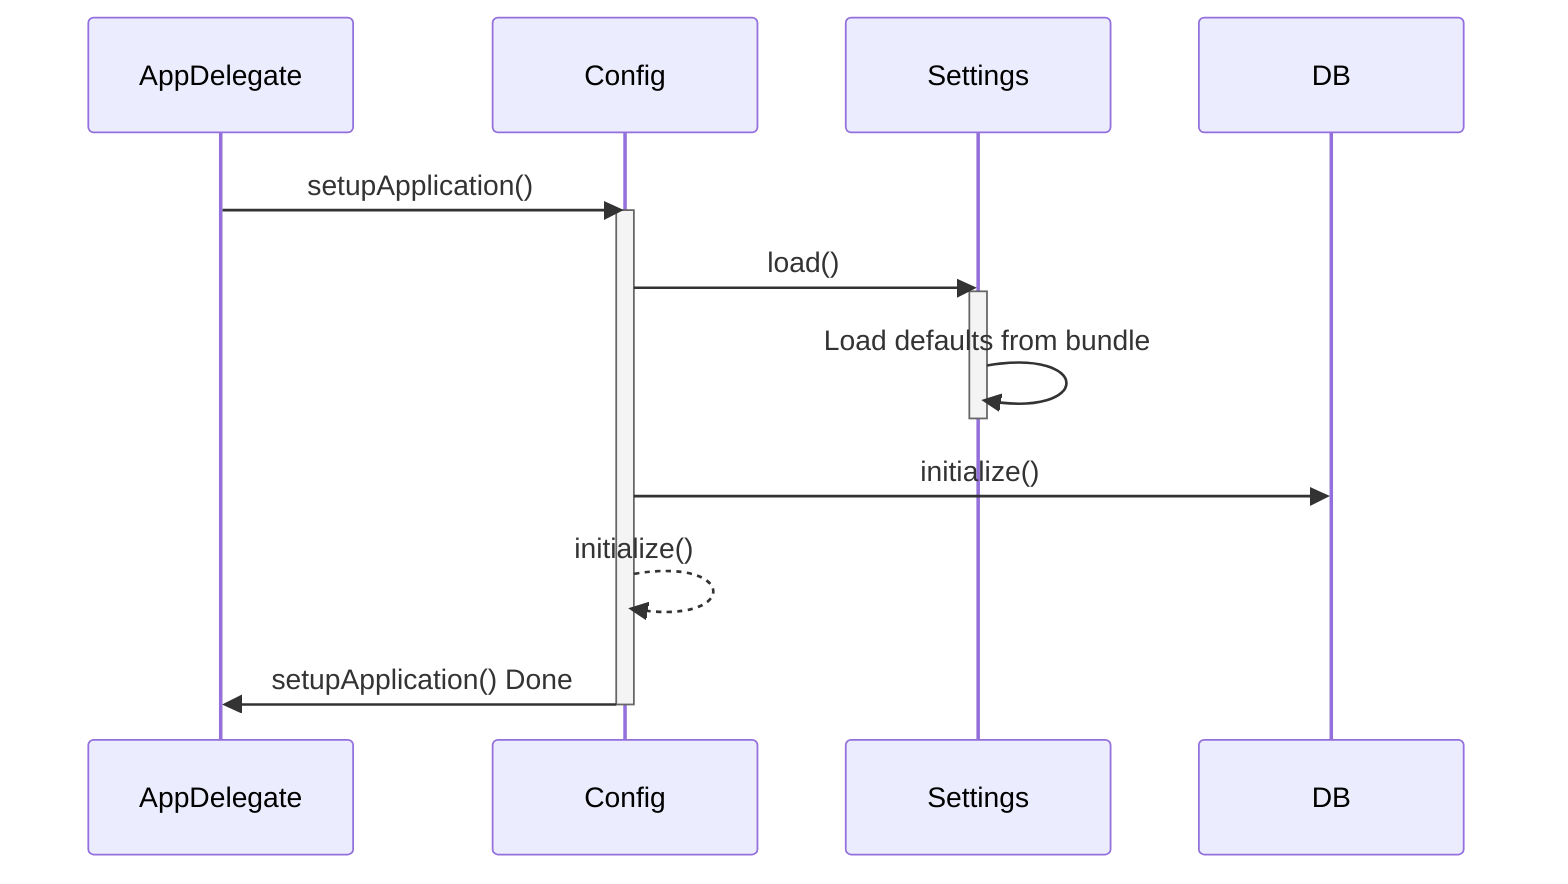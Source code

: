 sequenceDiagram

participant AppDelegate
participant Config
participant Settings
participant DB

AppDelegate->>Config: setupApplication()
activate Config
Config->>Settings: load()
activate Settings
Settings->>Settings: Load defaults from bundle
deactivate Settings
Config->>DB: initialize()
Config-->>Config: initialize()
Config->>AppDelegate: setupApplication() Done
deactivate Config